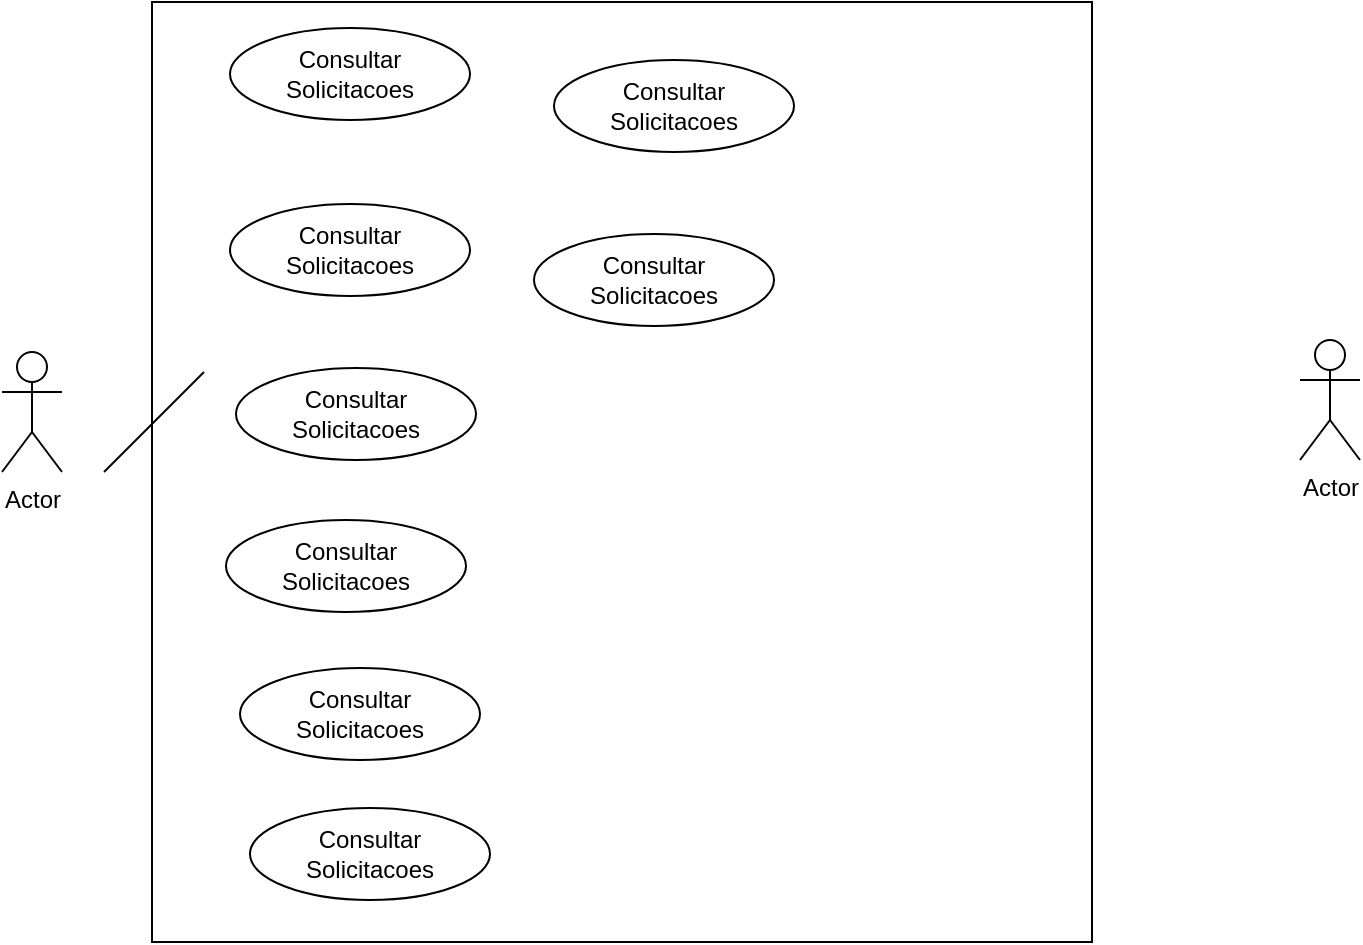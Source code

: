 <mxfile version="21.5.0" type="github">
  <diagram id="C5RBs43oDa-KdzZeNtuy" name="Page-1">
    <mxGraphModel dx="281" dy="522" grid="0" gridSize="16" guides="1" tooltips="1" connect="1" arrows="1" fold="1" page="1" pageScale="1" pageWidth="827" pageHeight="1169" math="0" shadow="0">
      <root>
        <mxCell id="WIyWlLk6GJQsqaUBKTNV-0" />
        <mxCell id="WIyWlLk6GJQsqaUBKTNV-1" parent="WIyWlLk6GJQsqaUBKTNV-0" />
        <mxCell id="eAgW7_lrO3qcVSM66CYS-31" value="" style="whiteSpace=wrap;html=1;aspect=fixed;" vertex="1" parent="WIyWlLk6GJQsqaUBKTNV-1">
          <mxGeometry x="165" y="40" width="470" height="470" as="geometry" />
        </mxCell>
        <mxCell id="eAgW7_lrO3qcVSM66CYS-32" value="Actor" style="shape=umlActor;verticalLabelPosition=bottom;verticalAlign=top;html=1;outlineConnect=0;" vertex="1" parent="WIyWlLk6GJQsqaUBKTNV-1">
          <mxGeometry x="90" y="215" width="30" height="60" as="geometry" />
        </mxCell>
        <mxCell id="eAgW7_lrO3qcVSM66CYS-33" value="Actor" style="shape=umlActor;verticalLabelPosition=bottom;verticalAlign=top;html=1;outlineConnect=0;" vertex="1" parent="WIyWlLk6GJQsqaUBKTNV-1">
          <mxGeometry x="739" y="209" width="30" height="60" as="geometry" />
        </mxCell>
        <mxCell id="eAgW7_lrO3qcVSM66CYS-34" value="Consultar Solicitacoes" style="ellipse;whiteSpace=wrap;html=1;" vertex="1" parent="WIyWlLk6GJQsqaUBKTNV-1">
          <mxGeometry x="204" y="141" width="120" height="46" as="geometry" />
        </mxCell>
        <mxCell id="eAgW7_lrO3qcVSM66CYS-35" value="Consultar Solicitacoes" style="ellipse;whiteSpace=wrap;html=1;" vertex="1" parent="WIyWlLk6GJQsqaUBKTNV-1">
          <mxGeometry x="356" y="156" width="120" height="46" as="geometry" />
        </mxCell>
        <mxCell id="eAgW7_lrO3qcVSM66CYS-36" value="Consultar Solicitacoes" style="ellipse;whiteSpace=wrap;html=1;" vertex="1" parent="WIyWlLk6GJQsqaUBKTNV-1">
          <mxGeometry x="366" y="69" width="120" height="46" as="geometry" />
        </mxCell>
        <mxCell id="eAgW7_lrO3qcVSM66CYS-37" value="Consultar Solicitacoes" style="ellipse;whiteSpace=wrap;html=1;" vertex="1" parent="WIyWlLk6GJQsqaUBKTNV-1">
          <mxGeometry x="214" y="443" width="120" height="46" as="geometry" />
        </mxCell>
        <mxCell id="eAgW7_lrO3qcVSM66CYS-38" value="Consultar Solicitacoes" style="ellipse;whiteSpace=wrap;html=1;" vertex="1" parent="WIyWlLk6GJQsqaUBKTNV-1">
          <mxGeometry x="207" y="223" width="120" height="46" as="geometry" />
        </mxCell>
        <mxCell id="eAgW7_lrO3qcVSM66CYS-39" value="Consultar Solicitacoes" style="ellipse;whiteSpace=wrap;html=1;" vertex="1" parent="WIyWlLk6GJQsqaUBKTNV-1">
          <mxGeometry x="209" y="373" width="120" height="46" as="geometry" />
        </mxCell>
        <mxCell id="eAgW7_lrO3qcVSM66CYS-40" value="Consultar Solicitacoes" style="ellipse;whiteSpace=wrap;html=1;" vertex="1" parent="WIyWlLk6GJQsqaUBKTNV-1">
          <mxGeometry x="202" y="299" width="120" height="46" as="geometry" />
        </mxCell>
        <mxCell id="eAgW7_lrO3qcVSM66CYS-42" value="Consultar Solicitacoes" style="ellipse;whiteSpace=wrap;html=1;" vertex="1" parent="WIyWlLk6GJQsqaUBKTNV-1">
          <mxGeometry x="204" y="53" width="120" height="46" as="geometry" />
        </mxCell>
        <mxCell id="eAgW7_lrO3qcVSM66CYS-56" value="" style="endArrow=none;html=1;rounded=0;" edge="1" parent="WIyWlLk6GJQsqaUBKTNV-1">
          <mxGeometry width="50" height="50" relative="1" as="geometry">
            <mxPoint x="141" y="275" as="sourcePoint" />
            <mxPoint x="191" y="225" as="targetPoint" />
          </mxGeometry>
        </mxCell>
      </root>
    </mxGraphModel>
  </diagram>
</mxfile>
